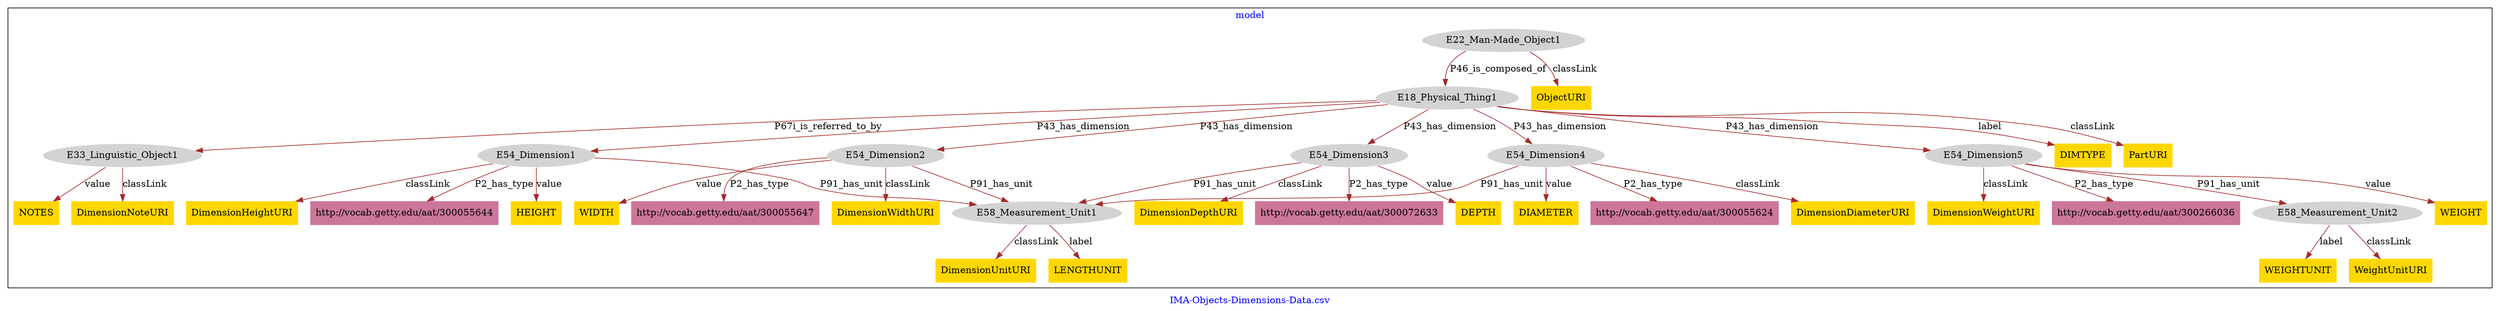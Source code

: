 digraph n0 {
fontcolor="blue"
remincross="true"
label="IMA-Objects-Dimensions-Data.csv"
subgraph cluster {
label="model"
n2[style="filled",color="white",fillcolor="lightgray",label="E18_Physical_Thing1"];
n3[style="filled",color="white",fillcolor="lightgray",label="E33_Linguistic_Object1"];
n4[style="filled",color="white",fillcolor="lightgray",label="E54_Dimension1"];
n5[style="filled",color="white",fillcolor="lightgray",label="E54_Dimension2"];
n6[style="filled",color="white",fillcolor="lightgray",label="E54_Dimension3"];
n7[style="filled",color="white",fillcolor="lightgray",label="E54_Dimension4"];
n8[style="filled",color="white",fillcolor="lightgray",label="E54_Dimension5"];
n9[style="filled",color="white",fillcolor="lightgray",label="E22_Man-Made_Object1"];
n10[style="filled",color="white",fillcolor="lightgray",label="E58_Measurement_Unit1"];
n11[style="filled",color="white",fillcolor="lightgray",label="E58_Measurement_Unit2"];
n12[shape="plaintext",style="filled",fillcolor="gold",label="HEIGHT"];
n13[shape="plaintext",style="filled",fillcolor="gold",label="DimensionUnitURI"];
n14[shape="plaintext",style="filled",fillcolor="gold",label="DIMTYPE"];
n15[shape="plaintext",style="filled",fillcolor="gold",label="DimensionDiameterURI"];
n16[shape="plaintext",style="filled",fillcolor="gold",label="NOTES"];
n17[shape="plaintext",style="filled",fillcolor="gold",label="WEIGHTUNIT"];
n18[shape="plaintext",style="filled",fillcolor="gold",label="WEIGHT"];
n19[shape="plaintext",style="filled",fillcolor="gold",label="WeightUnitURI"];
n20[shape="plaintext",style="filled",fillcolor="gold",label="ObjectURI"];
n21[shape="plaintext",style="filled",fillcolor="gold",label="DimensionWidthURI"];
n22[shape="plaintext",style="filled",fillcolor="gold",label="LENGTHUNIT"];
n23[shape="plaintext",style="filled",fillcolor="gold",label="DimensionWeightURI"];
n24[shape="plaintext",style="filled",fillcolor="gold",label="DIAMETER"];
n25[shape="plaintext",style="filled",fillcolor="gold",label="DEPTH"];
n26[shape="plaintext",style="filled",fillcolor="gold",label="PartURI"];
n27[shape="plaintext",style="filled",fillcolor="gold",label="WIDTH"];
n28[shape="plaintext",style="filled",fillcolor="gold",label="DimensionDepthURI"];
n29[shape="plaintext",style="filled",fillcolor="gold",label="DimensionNoteURI"];
n30[shape="plaintext",style="filled",fillcolor="gold",label="DimensionHeightURI"];
n31[shape="plaintext",style="filled",fillcolor="#CC7799",label="http://vocab.getty.edu/aat/300055647"];
n32[shape="plaintext",style="filled",fillcolor="#CC7799",label="http://vocab.getty.edu/aat/300266036"];
n33[shape="plaintext",style="filled",fillcolor="#CC7799",label="http://vocab.getty.edu/aat/300055624"];
n34[shape="plaintext",style="filled",fillcolor="#CC7799",label="http://vocab.getty.edu/aat/300072633"];
n35[shape="plaintext",style="filled",fillcolor="#CC7799",label="http://vocab.getty.edu/aat/300055644"];
}
n2 -> n3[color="brown",fontcolor="black",label="P67i_is_referred_to_by"]
n2 -> n4[color="brown",fontcolor="black",label="P43_has_dimension"]
n2 -> n5[color="brown",fontcolor="black",label="P43_has_dimension"]
n2 -> n6[color="brown",fontcolor="black",label="P43_has_dimension"]
n2 -> n7[color="brown",fontcolor="black",label="P43_has_dimension"]
n2 -> n8[color="brown",fontcolor="black",label="P43_has_dimension"]
n9 -> n2[color="brown",fontcolor="black",label="P46_is_composed_of"]
n4 -> n10[color="brown",fontcolor="black",label="P91_has_unit"]
n8 -> n11[color="brown",fontcolor="black",label="P91_has_unit"]
n4 -> n12[color="brown",fontcolor="black",label="value"]
n10 -> n13[color="brown",fontcolor="black",label="classLink"]
n2 -> n14[color="brown",fontcolor="black",label="label"]
n7 -> n15[color="brown",fontcolor="black",label="classLink"]
n3 -> n16[color="brown",fontcolor="black",label="value"]
n11 -> n17[color="brown",fontcolor="black",label="label"]
n8 -> n18[color="brown",fontcolor="black",label="value"]
n11 -> n19[color="brown",fontcolor="black",label="classLink"]
n9 -> n20[color="brown",fontcolor="black",label="classLink"]
n5 -> n21[color="brown",fontcolor="black",label="classLink"]
n10 -> n22[color="brown",fontcolor="black",label="label"]
n8 -> n23[color="brown",fontcolor="black",label="classLink"]
n7 -> n24[color="brown",fontcolor="black",label="value"]
n6 -> n25[color="brown",fontcolor="black",label="value"]
n2 -> n26[color="brown",fontcolor="black",label="classLink"]
n5 -> n27[color="brown",fontcolor="black",label="value"]
n6 -> n28[color="brown",fontcolor="black",label="classLink"]
n3 -> n29[color="brown",fontcolor="black",label="classLink"]
n4 -> n30[color="brown",fontcolor="black",label="classLink"]
n5 -> n31[color="brown",fontcolor="black",label="P2_has_type"]
n8 -> n32[color="brown",fontcolor="black",label="P2_has_type"]
n7 -> n10[color="brown",fontcolor="black",label="P91_has_unit"]
n5 -> n10[color="brown",fontcolor="black",label="P91_has_unit"]
n7 -> n33[color="brown",fontcolor="black",label="P2_has_type"]
n6 -> n34[color="brown",fontcolor="black",label="P2_has_type"]
n6 -> n10[color="brown",fontcolor="black",label="P91_has_unit"]
n4 -> n35[color="brown",fontcolor="black",label="P2_has_type"]
}
